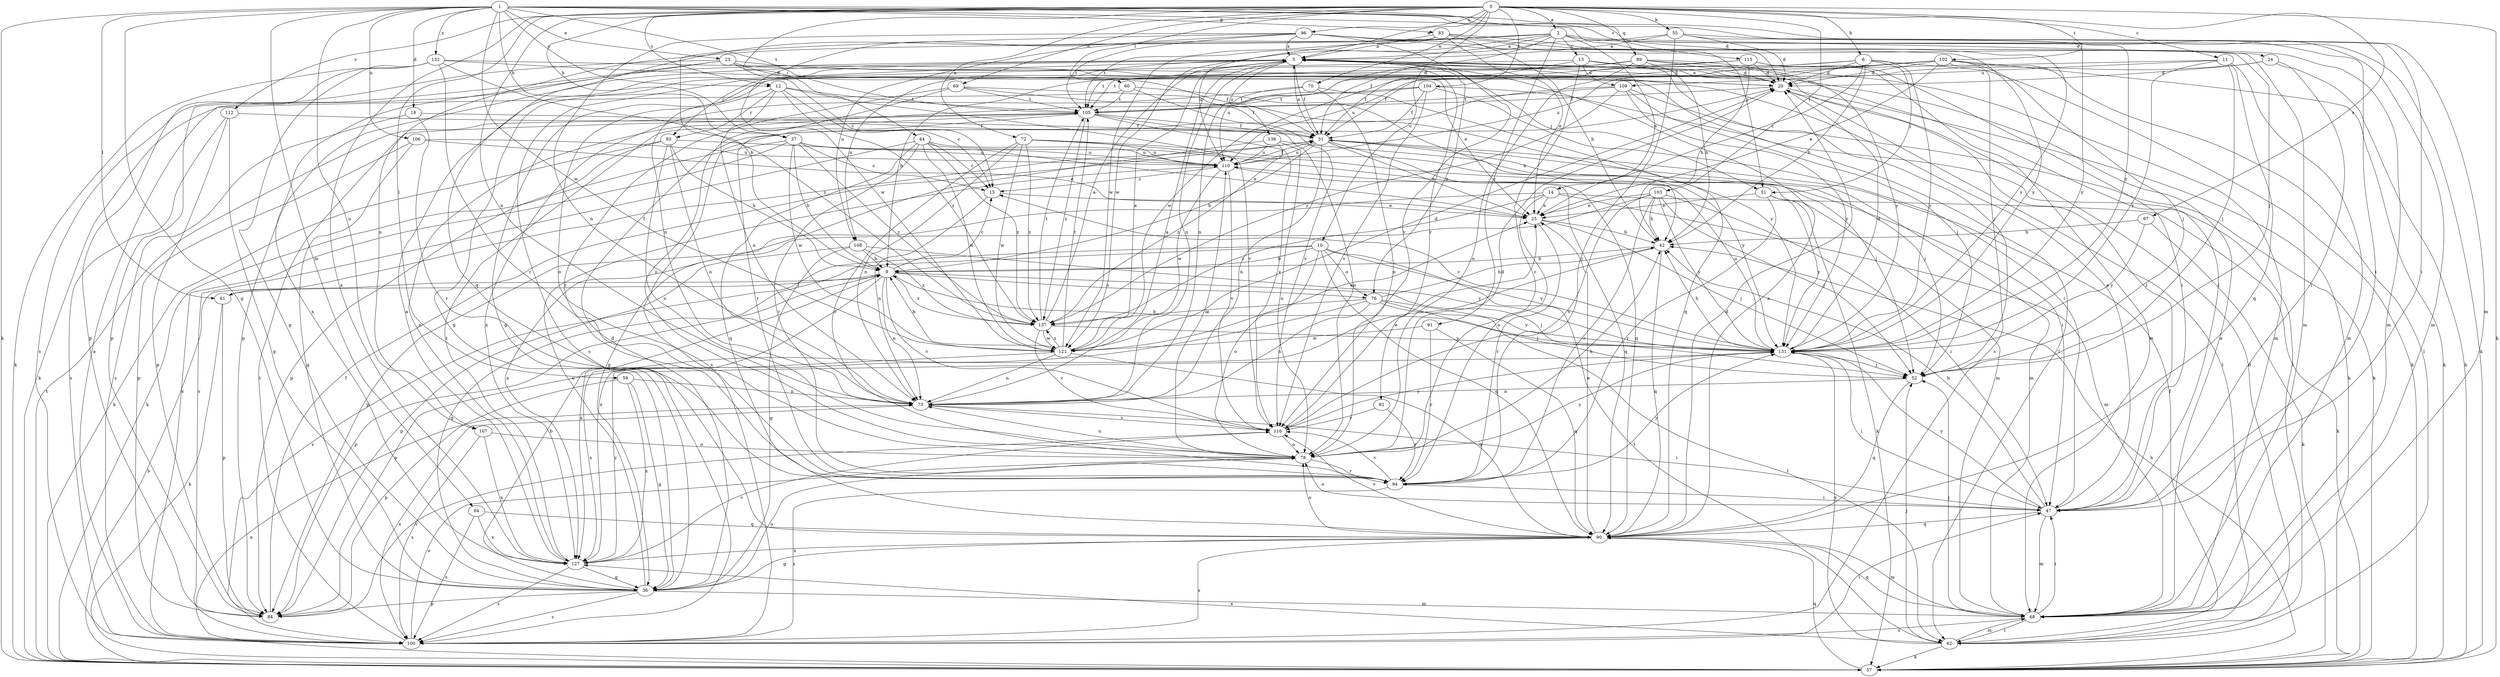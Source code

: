 strict digraph  {
0;
1;
2;
5;
6;
9;
10;
11;
12;
13;
14;
15;
18;
20;
23;
24;
25;
31;
36;
37;
42;
44;
47;
51;
52;
55;
57;
59;
60;
61;
62;
64;
68;
69;
70;
72;
73;
76;
78;
83;
84;
89;
90;
91;
92;
93;
94;
96;
97;
100;
102;
103;
104;
105;
106;
107;
108;
109;
110;
112;
115;
116;
121;
127;
131;
132;
136;
137;
0 -> 2  [label=a];
0 -> 5  [label=a];
0 -> 6  [label=b];
0 -> 10  [label=c];
0 -> 11  [label=c];
0 -> 12  [label=c];
0 -> 37  [label=h];
0 -> 44  [label=i];
0 -> 55  [label=k];
0 -> 57  [label=k];
0 -> 59  [label=l];
0 -> 60  [label=l];
0 -> 69  [label=n];
0 -> 70  [label=n];
0 -> 72  [label=n];
0 -> 73  [label=n];
0 -> 89  [label=q];
0 -> 96  [label=s];
0 -> 97  [label=s];
0 -> 102  [label=t];
0 -> 103  [label=t];
0 -> 104  [label=t];
0 -> 112  [label=v];
0 -> 127  [label=x];
1 -> 12  [label=c];
1 -> 18  [label=d];
1 -> 20  [label=d];
1 -> 23  [label=e];
1 -> 36  [label=g];
1 -> 37  [label=h];
1 -> 51  [label=j];
1 -> 57  [label=k];
1 -> 61  [label=l];
1 -> 64  [label=m];
1 -> 68  [label=m];
1 -> 83  [label=p];
1 -> 105  [label=t];
1 -> 106  [label=u];
1 -> 107  [label=u];
1 -> 115  [label=v];
1 -> 121  [label=w];
1 -> 131  [label=y];
1 -> 132  [label=z];
2 -> 5  [label=a];
2 -> 13  [label=c];
2 -> 24  [label=e];
2 -> 25  [label=e];
2 -> 31  [label=f];
2 -> 47  [label=i];
2 -> 57  [label=k];
2 -> 68  [label=m];
2 -> 91  [label=r];
2 -> 105  [label=t];
2 -> 107  [label=u];
2 -> 108  [label=u];
2 -> 121  [label=w];
5 -> 20  [label=d];
5 -> 31  [label=f];
5 -> 47  [label=i];
5 -> 51  [label=j];
5 -> 73  [label=n];
5 -> 76  [label=o];
5 -> 84  [label=p];
5 -> 92  [label=r];
5 -> 93  [label=r];
5 -> 108  [label=u];
5 -> 136  [label=z];
6 -> 14  [label=c];
6 -> 20  [label=d];
6 -> 36  [label=g];
6 -> 42  [label=h];
6 -> 51  [label=j];
6 -> 57  [label=k];
6 -> 73  [label=n];
6 -> 131  [label=y];
9 -> 15  [label=c];
9 -> 52  [label=j];
9 -> 61  [label=l];
9 -> 73  [label=n];
9 -> 76  [label=o];
9 -> 84  [label=p];
9 -> 116  [label=v];
9 -> 127  [label=x];
9 -> 137  [label=z];
10 -> 9  [label=b];
10 -> 36  [label=g];
10 -> 62  [label=l];
10 -> 76  [label=o];
10 -> 78  [label=o];
10 -> 90  [label=q];
10 -> 100  [label=s];
10 -> 131  [label=y];
11 -> 52  [label=j];
11 -> 68  [label=m];
11 -> 90  [label=q];
11 -> 105  [label=t];
11 -> 109  [label=u];
11 -> 131  [label=y];
12 -> 15  [label=c];
12 -> 73  [label=n];
12 -> 78  [label=o];
12 -> 93  [label=r];
12 -> 105  [label=t];
12 -> 116  [label=v];
12 -> 137  [label=z];
13 -> 31  [label=f];
13 -> 36  [label=g];
13 -> 47  [label=i];
13 -> 52  [label=j];
13 -> 94  [label=r];
13 -> 109  [label=u];
14 -> 25  [label=e];
14 -> 57  [label=k];
14 -> 68  [label=m];
14 -> 78  [label=o];
14 -> 84  [label=p];
14 -> 137  [label=z];
15 -> 25  [label=e];
15 -> 73  [label=n];
18 -> 31  [label=f];
18 -> 94  [label=r];
18 -> 100  [label=s];
20 -> 5  [label=a];
20 -> 57  [label=k];
20 -> 62  [label=l];
20 -> 105  [label=t];
23 -> 15  [label=c];
23 -> 20  [label=d];
23 -> 25  [label=e];
23 -> 31  [label=f];
23 -> 84  [label=p];
23 -> 100  [label=s];
23 -> 127  [label=x];
24 -> 20  [label=d];
24 -> 47  [label=i];
24 -> 57  [label=k];
24 -> 110  [label=u];
25 -> 42  [label=h];
25 -> 52  [label=j];
25 -> 94  [label=r];
31 -> 5  [label=a];
31 -> 9  [label=b];
31 -> 25  [label=e];
31 -> 52  [label=j];
31 -> 68  [label=m];
31 -> 73  [label=n];
31 -> 90  [label=q];
31 -> 110  [label=u];
36 -> 9  [label=b];
36 -> 20  [label=d];
36 -> 68  [label=m];
36 -> 78  [label=o];
36 -> 84  [label=p];
36 -> 100  [label=s];
36 -> 110  [label=u];
37 -> 9  [label=b];
37 -> 15  [label=c];
37 -> 25  [label=e];
37 -> 57  [label=k];
37 -> 100  [label=s];
37 -> 110  [label=u];
37 -> 121  [label=w];
37 -> 137  [label=z];
42 -> 9  [label=b];
42 -> 90  [label=q];
42 -> 127  [label=x];
44 -> 15  [label=c];
44 -> 90  [label=q];
44 -> 94  [label=r];
44 -> 100  [label=s];
44 -> 110  [label=u];
44 -> 121  [label=w];
44 -> 131  [label=y];
44 -> 137  [label=z];
47 -> 5  [label=a];
47 -> 42  [label=h];
47 -> 68  [label=m];
47 -> 78  [label=o];
47 -> 90  [label=q];
47 -> 131  [label=y];
51 -> 25  [label=e];
51 -> 57  [label=k];
51 -> 94  [label=r];
51 -> 131  [label=y];
52 -> 73  [label=n];
52 -> 90  [label=q];
55 -> 5  [label=a];
55 -> 20  [label=d];
55 -> 47  [label=i];
55 -> 94  [label=r];
55 -> 121  [label=w];
55 -> 131  [label=y];
57 -> 9  [label=b];
57 -> 42  [label=h];
57 -> 73  [label=n];
57 -> 90  [label=q];
57 -> 105  [label=t];
59 -> 36  [label=g];
59 -> 73  [label=n];
59 -> 84  [label=p];
59 -> 127  [label=x];
60 -> 42  [label=h];
60 -> 57  [label=k];
60 -> 105  [label=t];
60 -> 116  [label=v];
61 -> 31  [label=f];
61 -> 57  [label=k];
61 -> 84  [label=p];
62 -> 20  [label=d];
62 -> 31  [label=f];
62 -> 52  [label=j];
62 -> 57  [label=k];
62 -> 68  [label=m];
62 -> 127  [label=x];
62 -> 131  [label=y];
64 -> 90  [label=q];
64 -> 100  [label=s];
64 -> 127  [label=x];
68 -> 5  [label=a];
68 -> 47  [label=i];
68 -> 52  [label=j];
68 -> 62  [label=l];
68 -> 90  [label=q];
68 -> 100  [label=s];
69 -> 31  [label=f];
69 -> 78  [label=o];
69 -> 94  [label=r];
69 -> 105  [label=t];
69 -> 131  [label=y];
70 -> 78  [label=o];
70 -> 90  [label=q];
70 -> 105  [label=t];
70 -> 127  [label=x];
72 -> 47  [label=i];
72 -> 68  [label=m];
72 -> 73  [label=n];
72 -> 94  [label=r];
72 -> 110  [label=u];
72 -> 121  [label=w];
72 -> 137  [label=z];
73 -> 5  [label=a];
73 -> 47  [label=i];
73 -> 100  [label=s];
73 -> 116  [label=v];
76 -> 42  [label=h];
76 -> 52  [label=j];
76 -> 62  [label=l];
76 -> 73  [label=n];
76 -> 84  [label=p];
76 -> 131  [label=y];
76 -> 137  [label=z];
78 -> 20  [label=d];
78 -> 42  [label=h];
78 -> 73  [label=n];
78 -> 94  [label=r];
78 -> 110  [label=u];
78 -> 131  [label=y];
83 -> 5  [label=a];
83 -> 25  [label=e];
83 -> 42  [label=h];
83 -> 68  [label=m];
83 -> 90  [label=q];
83 -> 110  [label=u];
83 -> 131  [label=y];
84 -> 31  [label=f];
84 -> 116  [label=v];
89 -> 9  [label=b];
89 -> 20  [label=d];
89 -> 42  [label=h];
89 -> 68  [label=m];
89 -> 78  [label=o];
89 -> 100  [label=s];
89 -> 110  [label=u];
89 -> 131  [label=y];
90 -> 5  [label=a];
90 -> 20  [label=d];
90 -> 25  [label=e];
90 -> 36  [label=g];
90 -> 68  [label=m];
90 -> 78  [label=o];
90 -> 100  [label=s];
90 -> 116  [label=v];
90 -> 127  [label=x];
91 -> 90  [label=q];
91 -> 94  [label=r];
91 -> 121  [label=w];
92 -> 94  [label=r];
92 -> 116  [label=v];
93 -> 9  [label=b];
93 -> 57  [label=k];
93 -> 73  [label=n];
93 -> 78  [label=o];
93 -> 84  [label=p];
93 -> 110  [label=u];
94 -> 47  [label=i];
94 -> 100  [label=s];
94 -> 116  [label=v];
94 -> 131  [label=y];
96 -> 5  [label=a];
96 -> 9  [label=b];
96 -> 52  [label=j];
96 -> 68  [label=m];
96 -> 73  [label=n];
96 -> 105  [label=t];
96 -> 116  [label=v];
96 -> 121  [label=w];
96 -> 131  [label=y];
97 -> 42  [label=h];
97 -> 57  [label=k];
97 -> 131  [label=y];
100 -> 5  [label=a];
100 -> 47  [label=i];
100 -> 78  [label=o];
100 -> 105  [label=t];
102 -> 20  [label=d];
102 -> 25  [label=e];
102 -> 31  [label=f];
102 -> 52  [label=j];
102 -> 57  [label=k];
102 -> 62  [label=l];
102 -> 100  [label=s];
102 -> 110  [label=u];
102 -> 121  [label=w];
103 -> 25  [label=e];
103 -> 42  [label=h];
103 -> 47  [label=i];
103 -> 52  [label=j];
103 -> 94  [label=r];
103 -> 116  [label=v];
103 -> 127  [label=x];
103 -> 131  [label=y];
104 -> 31  [label=f];
104 -> 47  [label=i];
104 -> 62  [label=l];
104 -> 105  [label=t];
104 -> 116  [label=v];
104 -> 127  [label=x];
105 -> 31  [label=f];
105 -> 78  [label=o];
105 -> 94  [label=r];
105 -> 116  [label=v];
105 -> 137  [label=z];
106 -> 25  [label=e];
106 -> 36  [label=g];
106 -> 84  [label=p];
106 -> 110  [label=u];
107 -> 78  [label=o];
107 -> 100  [label=s];
107 -> 127  [label=x];
108 -> 9  [label=b];
108 -> 36  [label=g];
108 -> 84  [label=p];
108 -> 131  [label=y];
108 -> 137  [label=z];
109 -> 52  [label=j];
109 -> 57  [label=k];
109 -> 100  [label=s];
109 -> 105  [label=t];
109 -> 131  [label=y];
109 -> 137  [label=z];
110 -> 15  [label=c];
110 -> 31  [label=f];
110 -> 90  [label=q];
110 -> 116  [label=v];
110 -> 121  [label=w];
112 -> 31  [label=f];
112 -> 36  [label=g];
112 -> 84  [label=p];
112 -> 100  [label=s];
115 -> 20  [label=d];
115 -> 42  [label=h];
115 -> 47  [label=i];
115 -> 68  [label=m];
115 -> 73  [label=n];
115 -> 105  [label=t];
116 -> 25  [label=e];
116 -> 78  [label=o];
116 -> 131  [label=y];
121 -> 5  [label=a];
121 -> 9  [label=b];
121 -> 20  [label=d];
121 -> 25  [label=e];
121 -> 73  [label=n];
121 -> 90  [label=q];
121 -> 105  [label=t];
121 -> 127  [label=x];
121 -> 137  [label=z];
127 -> 5  [label=a];
127 -> 36  [label=g];
127 -> 100  [label=s];
127 -> 105  [label=t];
127 -> 116  [label=v];
127 -> 131  [label=y];
131 -> 9  [label=b];
131 -> 15  [label=c];
131 -> 20  [label=d];
131 -> 42  [label=h];
131 -> 47  [label=i];
131 -> 52  [label=j];
131 -> 110  [label=u];
132 -> 20  [label=d];
132 -> 36  [label=g];
132 -> 57  [label=k];
132 -> 62  [label=l];
132 -> 84  [label=p];
132 -> 94  [label=r];
132 -> 137  [label=z];
136 -> 36  [label=g];
136 -> 52  [label=j];
136 -> 78  [label=o];
136 -> 110  [label=u];
136 -> 137  [label=z];
137 -> 5  [label=a];
137 -> 105  [label=t];
137 -> 116  [label=v];
137 -> 121  [label=w];
137 -> 131  [label=y];
}
